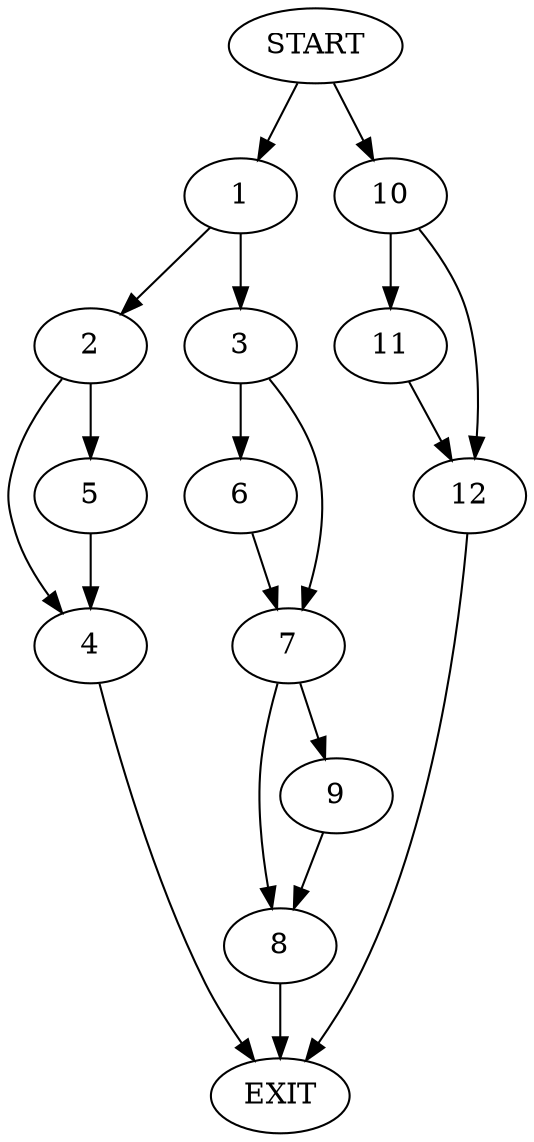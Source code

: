 digraph {
0 [label="START"]
13 [label="EXIT"]
0 -> 1
1 -> 2
1 -> 3
2 -> 4
2 -> 5
3 -> 6
3 -> 7
5 -> 4
4 -> 13
6 -> 7
7 -> 8
7 -> 9
8 -> 13
9 -> 8
0 -> 10
10 -> 11
10 -> 12
11 -> 12
12 -> 13
}
